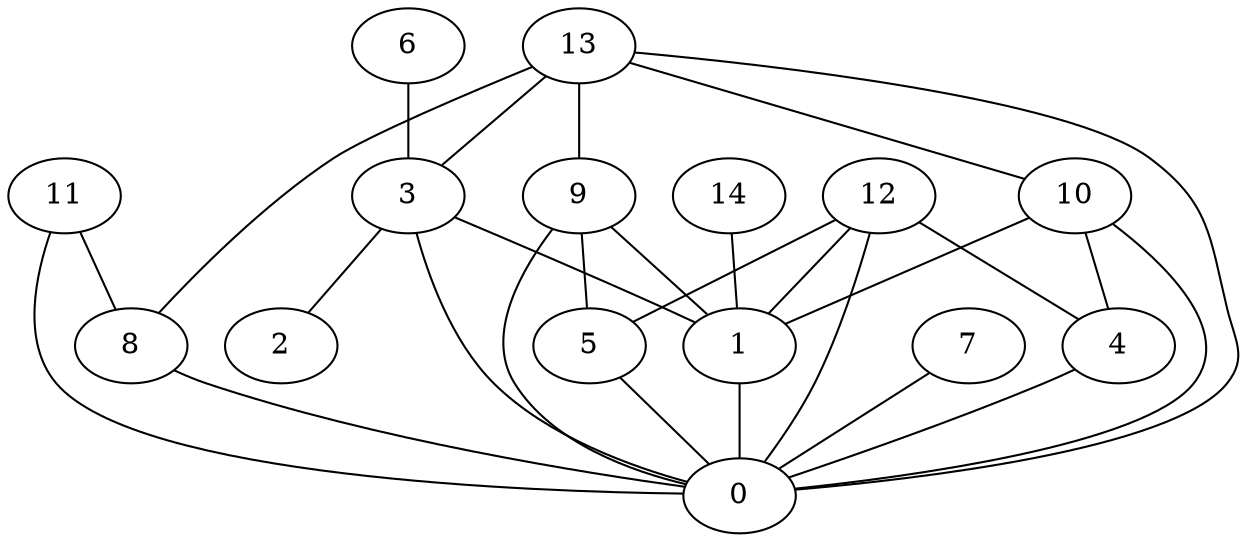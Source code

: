 digraph "sensornet-topology" {
label = "";
rankdir="BT";"0"->"1" [arrowhead = "both"] 
"0"->"3" [arrowhead = "both"] 
"0"->"4" [arrowhead = "both"] 
"0"->"5" [arrowhead = "both"] 
"0"->"7" [arrowhead = "both"] 
"0"->"8" [arrowhead = "both"] 
"0"->"9" [arrowhead = "both"] 
"0"->"10" [arrowhead = "both"] 
"0"->"11" [arrowhead = "both"] 
"0"->"12" [arrowhead = "both"] 
"0"->"13" [arrowhead = "both"] 
"1"->"3" [arrowhead = "both"] 
"1"->"9" [arrowhead = "both"] 
"1"->"10" [arrowhead = "both"] 
"1"->"12" [arrowhead = "both"] 
"1"->"14" [arrowhead = "both"] 
"2"->"3" [arrowhead = "both"] 
"3"->"6" [arrowhead = "both"] 
"3"->"13" [arrowhead = "both"] 
"4"->"10" [arrowhead = "both"] 
"4"->"12" [arrowhead = "both"] 
"5"->"9" [arrowhead = "both"] 
"5"->"12" [arrowhead = "both"] 
"8"->"11" [arrowhead = "both"] 
"8"->"13" [arrowhead = "both"] 
"9"->"13" [arrowhead = "both"] 
"10"->"13" [arrowhead = "both"] 
}
